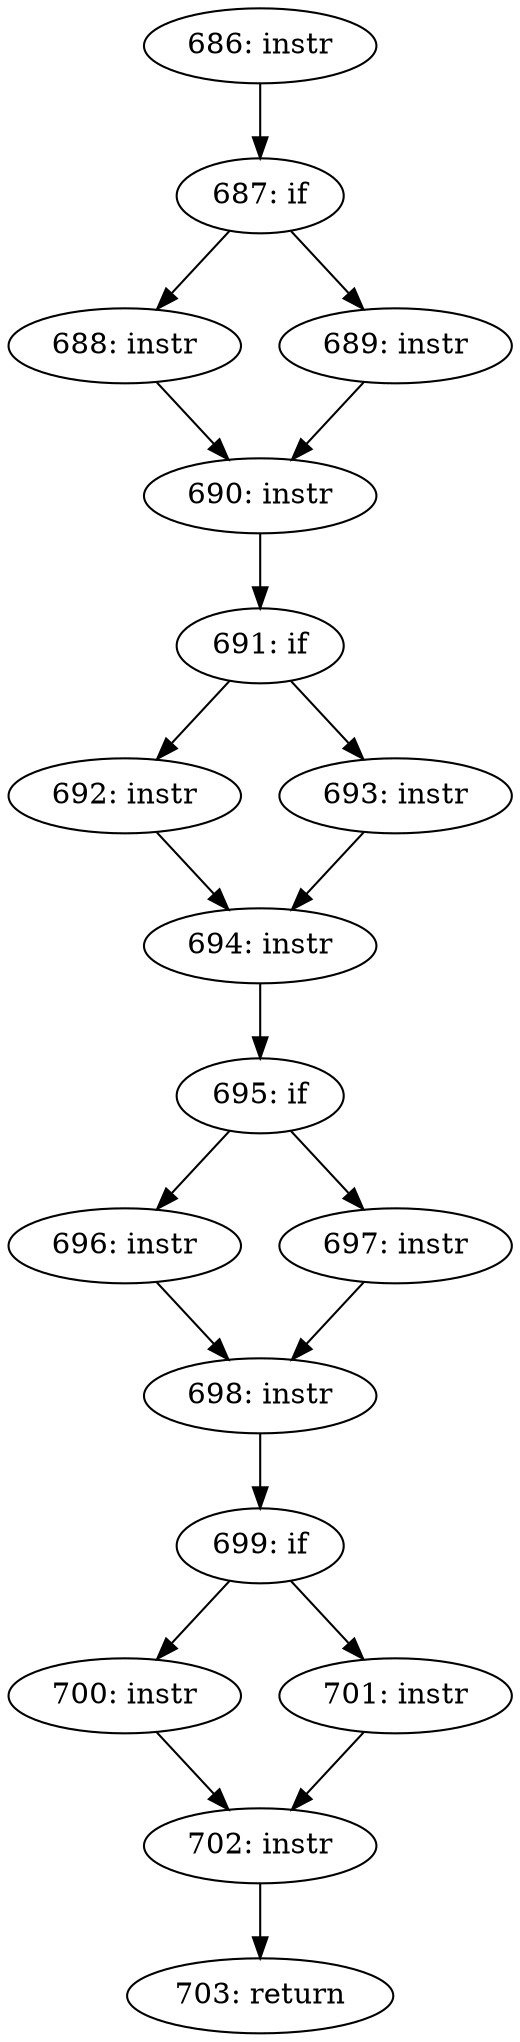 digraph CFG_tcp_initialize_rcv_mss {
686 [label="686: instr"]
	686 -> 687
687 [label="687: if"]
	687 -> 688
	687 -> 689
688 [label="688: instr"]
	688 -> 690
689 [label="689: instr"]
	689 -> 690
690 [label="690: instr"]
	690 -> 691
691 [label="691: if"]
	691 -> 692
	691 -> 693
692 [label="692: instr"]
	692 -> 694
693 [label="693: instr"]
	693 -> 694
694 [label="694: instr"]
	694 -> 695
695 [label="695: if"]
	695 -> 696
	695 -> 697
696 [label="696: instr"]
	696 -> 698
697 [label="697: instr"]
	697 -> 698
698 [label="698: instr"]
	698 -> 699
699 [label="699: if"]
	699 -> 700
	699 -> 701
700 [label="700: instr"]
	700 -> 702
701 [label="701: instr"]
	701 -> 702
702 [label="702: instr"]
	702 -> 703
703 [label="703: return"]
	
}
